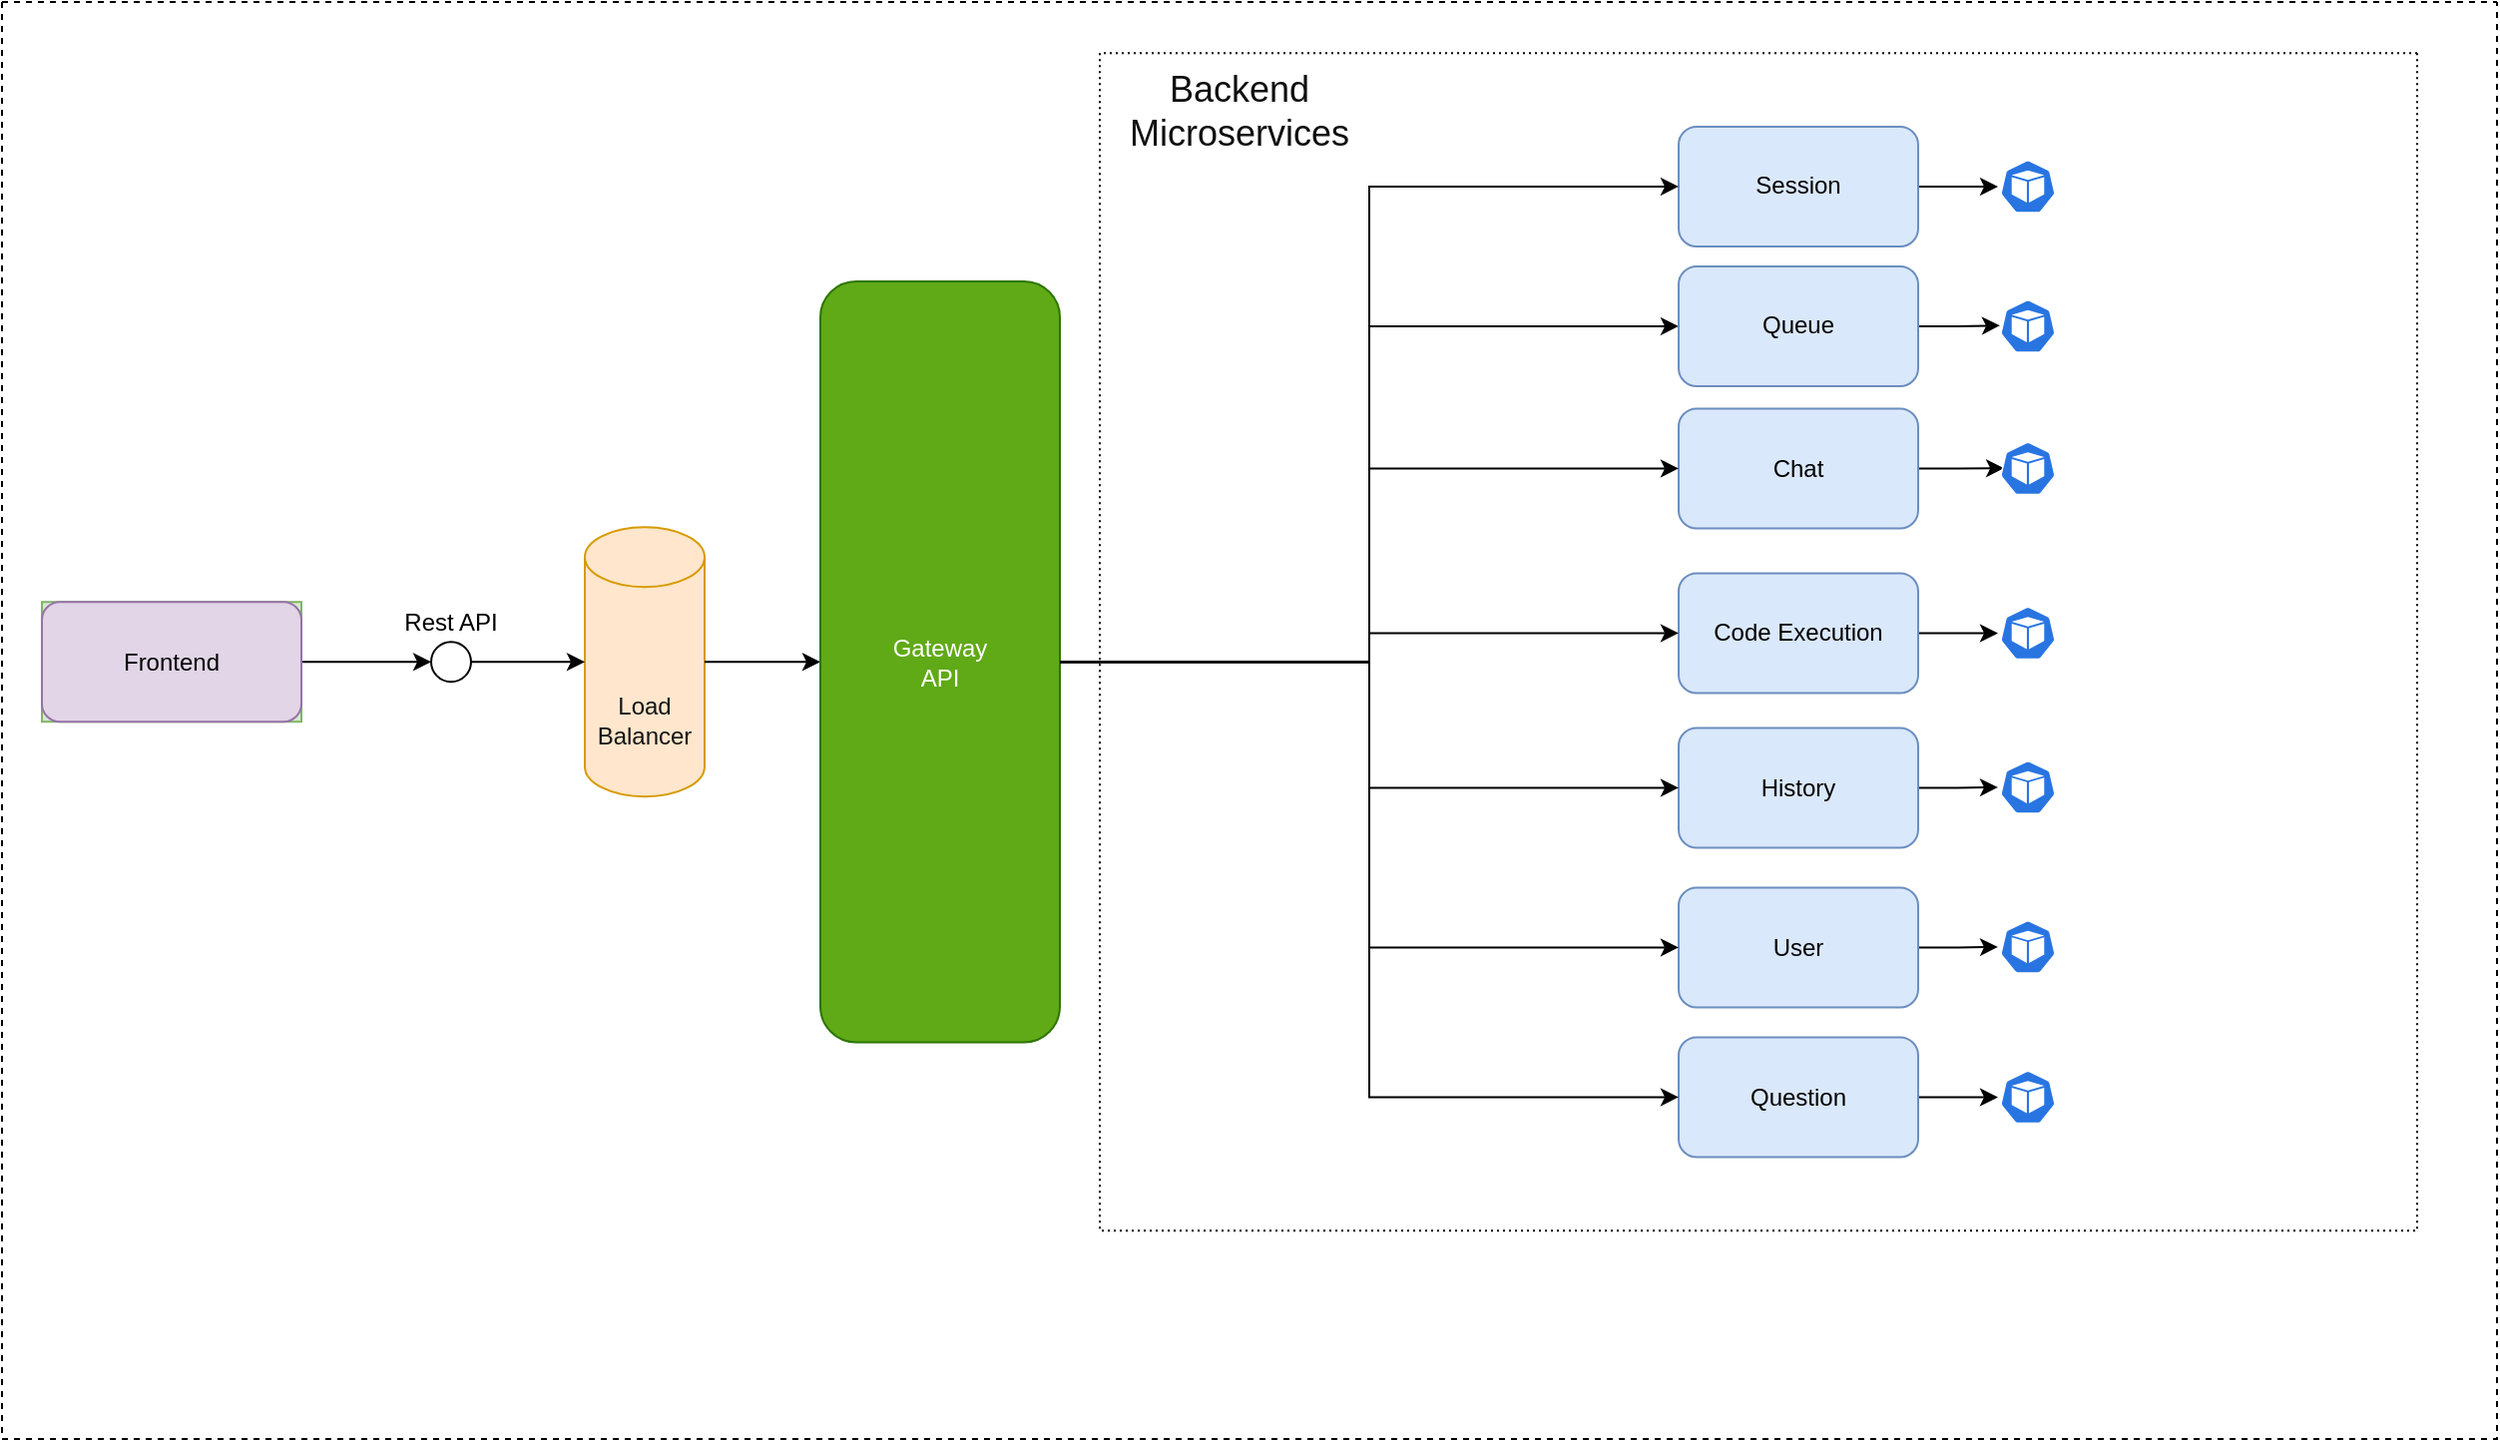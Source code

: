 <mxfile version="21.6.8" type="device">
  <diagram id="C5RBs43oDa-KdzZeNtuy" name="Page-1">
    <mxGraphModel dx="2307" dy="2035" grid="1" gridSize="10" guides="1" tooltips="1" connect="1" arrows="1" fold="1" page="1" pageScale="1" pageWidth="827" pageHeight="1169" math="0" shadow="0">
      <root>
        <mxCell id="WIyWlLk6GJQsqaUBKTNV-0" />
        <mxCell id="WIyWlLk6GJQsqaUBKTNV-1" parent="WIyWlLk6GJQsqaUBKTNV-0" />
        <mxCell id="QLMu3U4UnFs5ReBlrLUt-1" value="" style="swimlane;startSize=0;dashed=1;" vertex="1" parent="WIyWlLk6GJQsqaUBKTNV-1">
          <mxGeometry x="-810" y="-60" width="1250" height="720" as="geometry" />
        </mxCell>
        <mxCell id="QLMu3U4UnFs5ReBlrLUt-68" style="edgeStyle=orthogonalEdgeStyle;rounded=0;orthogonalLoop=1;jettySize=auto;html=1;entryX=0.102;entryY=0.494;entryDx=0;entryDy=0;entryPerimeter=0;fontFamily=Helvetica;fontSize=12;fontColor=#ffffff;" edge="1" parent="QLMu3U4UnFs5ReBlrLUt-1" source="QLMu3U4UnFs5ReBlrLUt-2" target="QLMu3U4UnFs5ReBlrLUt-58">
          <mxGeometry relative="1" as="geometry" />
        </mxCell>
        <mxCell id="QLMu3U4UnFs5ReBlrLUt-2" value="Chat" style="rounded=1;whiteSpace=wrap;html=1;fillColor=#dae8fc;strokeColor=#6c8ebf;" vertex="1" parent="QLMu3U4UnFs5ReBlrLUt-1">
          <mxGeometry x="840" y="203.74" width="120" height="60" as="geometry" />
        </mxCell>
        <mxCell id="QLMu3U4UnFs5ReBlrLUt-70" value="" style="edgeStyle=orthogonalEdgeStyle;rounded=0;orthogonalLoop=1;jettySize=auto;html=1;fontFamily=Helvetica;fontSize=12;fontColor=#ffffff;" edge="1" parent="QLMu3U4UnFs5ReBlrLUt-1" source="QLMu3U4UnFs5ReBlrLUt-3" target="QLMu3U4UnFs5ReBlrLUt-59">
          <mxGeometry relative="1" as="geometry" />
        </mxCell>
        <mxCell id="QLMu3U4UnFs5ReBlrLUt-3" value="Code Execution" style="rounded=1;whiteSpace=wrap;html=1;fillColor=#dae8fc;strokeColor=#6c8ebf;" vertex="1" parent="QLMu3U4UnFs5ReBlrLUt-1">
          <mxGeometry x="840" y="286.24" width="120" height="60" as="geometry" />
        </mxCell>
        <mxCell id="QLMu3U4UnFs5ReBlrLUt-71" value="" style="edgeStyle=orthogonalEdgeStyle;rounded=0;orthogonalLoop=1;jettySize=auto;html=1;fontFamily=Helvetica;fontSize=12;fontColor=#ffffff;" edge="1" parent="QLMu3U4UnFs5ReBlrLUt-1" source="QLMu3U4UnFs5ReBlrLUt-4" target="QLMu3U4UnFs5ReBlrLUt-60">
          <mxGeometry relative="1" as="geometry" />
        </mxCell>
        <mxCell id="QLMu3U4UnFs5ReBlrLUt-4" value="History" style="rounded=1;whiteSpace=wrap;html=1;fillColor=#dae8fc;strokeColor=#6c8ebf;" vertex="1" parent="QLMu3U4UnFs5ReBlrLUt-1">
          <mxGeometry x="840" y="363.74" width="120" height="60" as="geometry" />
        </mxCell>
        <mxCell id="QLMu3U4UnFs5ReBlrLUt-72" value="" style="edgeStyle=orthogonalEdgeStyle;rounded=0;orthogonalLoop=1;jettySize=auto;html=1;fontFamily=Helvetica;fontSize=12;fontColor=#ffffff;" edge="1" parent="QLMu3U4UnFs5ReBlrLUt-1" source="QLMu3U4UnFs5ReBlrLUt-8" target="QLMu3U4UnFs5ReBlrLUt-61">
          <mxGeometry relative="1" as="geometry" />
        </mxCell>
        <mxCell id="QLMu3U4UnFs5ReBlrLUt-8" value="User" style="rounded=1;whiteSpace=wrap;html=1;fillColor=#dae8fc;strokeColor=#6c8ebf;" vertex="1" parent="QLMu3U4UnFs5ReBlrLUt-1">
          <mxGeometry x="840" y="443.74" width="120" height="60" as="geometry" />
        </mxCell>
        <mxCell id="QLMu3U4UnFs5ReBlrLUt-55" style="edgeStyle=orthogonalEdgeStyle;rounded=0;orthogonalLoop=1;jettySize=auto;html=1;fontFamily=Helvetica;fontSize=12;fontColor=#ffffff;" edge="1" parent="QLMu3U4UnFs5ReBlrLUt-1" source="QLMu3U4UnFs5ReBlrLUt-7" target="QLMu3U4UnFs5ReBlrLUt-54">
          <mxGeometry relative="1" as="geometry" />
        </mxCell>
        <mxCell id="QLMu3U4UnFs5ReBlrLUt-7" value="Session" style="rounded=1;whiteSpace=wrap;html=1;fillColor=#dae8fc;strokeColor=#6c8ebf;" vertex="1" parent="QLMu3U4UnFs5ReBlrLUt-1">
          <mxGeometry x="840" y="62.49" width="120" height="60" as="geometry" />
        </mxCell>
        <mxCell id="QLMu3U4UnFs5ReBlrLUt-73" value="" style="edgeStyle=orthogonalEdgeStyle;rounded=0;orthogonalLoop=1;jettySize=auto;html=1;fontFamily=Helvetica;fontSize=12;fontColor=#ffffff;" edge="1" parent="QLMu3U4UnFs5ReBlrLUt-1" source="QLMu3U4UnFs5ReBlrLUt-5" target="QLMu3U4UnFs5ReBlrLUt-62">
          <mxGeometry relative="1" as="geometry" />
        </mxCell>
        <mxCell id="QLMu3U4UnFs5ReBlrLUt-5" value="Question" style="rounded=1;whiteSpace=wrap;html=1;fillColor=#dae8fc;strokeColor=#6c8ebf;" vertex="1" parent="QLMu3U4UnFs5ReBlrLUt-1">
          <mxGeometry x="840" y="518.74" width="120" height="60" as="geometry" />
        </mxCell>
        <mxCell id="QLMu3U4UnFs5ReBlrLUt-14" value="" style="endArrow=classic;html=1;rounded=0;exitX=1;exitY=0.5;exitDx=0;exitDy=0;entryX=0;entryY=0.5;entryDx=0;entryDy=0;" edge="1" parent="QLMu3U4UnFs5ReBlrLUt-1" target="QLMu3U4UnFs5ReBlrLUt-15">
          <mxGeometry width="50" height="50" relative="1" as="geometry">
            <mxPoint x="140" y="330.62" as="sourcePoint" />
            <mxPoint x="190" y="330.62" as="targetPoint" />
          </mxGeometry>
        </mxCell>
        <mxCell id="QLMu3U4UnFs5ReBlrLUt-20" value="" style="group" vertex="1" connectable="0" parent="QLMu3U4UnFs5ReBlrLUt-1">
          <mxGeometry x="200" y="300.62" width="50" height="40" as="geometry" />
        </mxCell>
        <mxCell id="QLMu3U4UnFs5ReBlrLUt-15" value="" style="ellipse;whiteSpace=wrap;html=1;aspect=fixed;" vertex="1" parent="QLMu3U4UnFs5ReBlrLUt-20">
          <mxGeometry x="15" y="20" width="20" height="20" as="geometry" />
        </mxCell>
        <mxCell id="QLMu3U4UnFs5ReBlrLUt-16" value="Rest API" style="text;strokeColor=none;align=center;fillColor=none;html=1;verticalAlign=middle;whiteSpace=wrap;rounded=0;" vertex="1" parent="QLMu3U4UnFs5ReBlrLUt-20">
          <mxGeometry width="50" height="20" as="geometry" />
        </mxCell>
        <mxCell id="QLMu3U4UnFs5ReBlrLUt-28" value="" style="shape=cylinder3;whiteSpace=wrap;html=1;boundedLbl=1;backgroundOutline=1;size=15;rounded=1;fontFamily=Helvetica;fontSize=12;fillColor=#ffe6cc;strokeColor=#d79b00;" vertex="1" parent="QLMu3U4UnFs5ReBlrLUt-1">
          <mxGeometry x="292" y="263.12" width="60" height="135" as="geometry" />
        </mxCell>
        <mxCell id="QLMu3U4UnFs5ReBlrLUt-29" value="" style="shape=image;imageAspect=0;aspect=fixed;verticalLabelPosition=bottom;verticalAlign=top;rounded=1;strokeColor=#2D7600;fontFamily=Helvetica;fontSize=12;fontColor=#ffffff;fillColor=#60a917;html=1;image=https://cdn-icons-png.flaticon.com/512/5880/5880629.png;" vertex="1" parent="QLMu3U4UnFs5ReBlrLUt-1">
          <mxGeometry x="304" y="302.62" width="36" height="36" as="geometry" />
        </mxCell>
        <mxCell id="QLMu3U4UnFs5ReBlrLUt-35" value="Load Balancer" style="text;strokeColor=none;align=center;fillColor=none;html=1;verticalAlign=middle;whiteSpace=wrap;rounded=0;fontSize=12;fontFamily=Helvetica;fontColor=#141414;" vertex="1" parent="QLMu3U4UnFs5ReBlrLUt-1">
          <mxGeometry x="287" y="345" width="70" height="30" as="geometry" />
        </mxCell>
        <mxCell id="QLMu3U4UnFs5ReBlrLUt-37" value="" style="endArrow=classic;html=1;rounded=0;fontFamily=Helvetica;fontSize=12;fontColor=#ffffff;exitX=1;exitY=0.5;exitDx=0;exitDy=0;entryX=0;entryY=0.5;entryDx=0;entryDy=0;entryPerimeter=0;" edge="1" parent="QLMu3U4UnFs5ReBlrLUt-1" source="QLMu3U4UnFs5ReBlrLUt-15" target="QLMu3U4UnFs5ReBlrLUt-28">
          <mxGeometry width="50" height="50" relative="1" as="geometry">
            <mxPoint x="400" y="355.62" as="sourcePoint" />
            <mxPoint x="450" y="305.62" as="targetPoint" />
          </mxGeometry>
        </mxCell>
        <mxCell id="QLMu3U4UnFs5ReBlrLUt-18" value="" style="group;fillColor=#d5e8d4;strokeColor=#82b366;" vertex="1" connectable="0" parent="QLMu3U4UnFs5ReBlrLUt-1">
          <mxGeometry x="20" y="300.62" width="130" height="60" as="geometry" />
        </mxCell>
        <mxCell id="QLMu3U4UnFs5ReBlrLUt-17" value="Frontend" style="rounded=1;whiteSpace=wrap;html=1;fillColor=#e1d5e7;strokeColor=#9673a6;" vertex="1" parent="QLMu3U4UnFs5ReBlrLUt-18">
          <mxGeometry width="130" height="60" as="geometry" />
        </mxCell>
        <mxCell id="QLMu3U4UnFs5ReBlrLUt-10" value="" style="shape=image;imageAspect=0;aspect=fixed;verticalLabelPosition=bottom;verticalAlign=top;image=https://styles.redditmedia.com/t5_2su6s/styles/communityIcon_4g1uo0kd87c61.png;" vertex="1" parent="QLMu3U4UnFs5ReBlrLUt-18">
          <mxGeometry x="4" y="14.5" width="31" height="31" as="geometry" />
        </mxCell>
        <mxCell id="QLMu3U4UnFs5ReBlrLUt-38" value="" style="endArrow=classic;html=1;rounded=0;fontFamily=Helvetica;fontSize=12;fontColor=#ffffff;exitX=1;exitY=0.5;exitDx=0;exitDy=0;exitPerimeter=0;entryX=0;entryY=0.5;entryDx=0;entryDy=0;" edge="1" parent="QLMu3U4UnFs5ReBlrLUt-1" source="QLMu3U4UnFs5ReBlrLUt-28" target="QLMu3U4UnFs5ReBlrLUt-23">
          <mxGeometry width="50" height="50" relative="1" as="geometry">
            <mxPoint x="460" y="365.62" as="sourcePoint" />
            <mxPoint x="510" y="315.62" as="targetPoint" />
          </mxGeometry>
        </mxCell>
        <mxCell id="QLMu3U4UnFs5ReBlrLUt-27" value="" style="group" vertex="1" connectable="0" parent="QLMu3U4UnFs5ReBlrLUt-1">
          <mxGeometry x="410" y="140" width="120" height="381.25" as="geometry" />
        </mxCell>
        <mxCell id="QLMu3U4UnFs5ReBlrLUt-23" value="Gateway&lt;br&gt;API" style="rounded=1;whiteSpace=wrap;html=1;fillColor=#60a917;strokeColor=#2D7600;fontColor=#ffffff;" vertex="1" parent="QLMu3U4UnFs5ReBlrLUt-27">
          <mxGeometry width="120" height="381.25" as="geometry" />
        </mxCell>
        <mxCell id="QLMu3U4UnFs5ReBlrLUt-25" value="" style="shape=image;imageAspect=0;aspect=fixed;verticalLabelPosition=bottom;verticalAlign=top;image=https://techannotation.files.wordpress.com/2019/12/nginx-logo.png;" vertex="1" parent="QLMu3U4UnFs5ReBlrLUt-27">
          <mxGeometry x="40" y="131.25" width="40" height="40" as="geometry" />
        </mxCell>
        <mxCell id="QLMu3U4UnFs5ReBlrLUt-44" style="edgeStyle=orthogonalEdgeStyle;rounded=0;orthogonalLoop=1;jettySize=auto;html=1;entryX=0;entryY=0.5;entryDx=0;entryDy=0;fontFamily=Helvetica;fontSize=12;fontColor=#ffffff;" edge="1" parent="QLMu3U4UnFs5ReBlrLUt-1" source="QLMu3U4UnFs5ReBlrLUt-23" target="QLMu3U4UnFs5ReBlrLUt-7">
          <mxGeometry relative="1" as="geometry" />
        </mxCell>
        <mxCell id="QLMu3U4UnFs5ReBlrLUt-45" style="edgeStyle=orthogonalEdgeStyle;rounded=0;orthogonalLoop=1;jettySize=auto;html=1;entryX=0;entryY=0.5;entryDx=0;entryDy=0;fontFamily=Helvetica;fontSize=12;fontColor=#ffffff;" edge="1" parent="QLMu3U4UnFs5ReBlrLUt-1" source="QLMu3U4UnFs5ReBlrLUt-23" target="QLMu3U4UnFs5ReBlrLUt-6">
          <mxGeometry relative="1" as="geometry" />
        </mxCell>
        <mxCell id="QLMu3U4UnFs5ReBlrLUt-46" style="edgeStyle=orthogonalEdgeStyle;rounded=0;orthogonalLoop=1;jettySize=auto;html=1;entryX=0;entryY=0.5;entryDx=0;entryDy=0;fontFamily=Helvetica;fontSize=12;fontColor=#ffffff;" edge="1" parent="QLMu3U4UnFs5ReBlrLUt-1" source="QLMu3U4UnFs5ReBlrLUt-23" target="QLMu3U4UnFs5ReBlrLUt-2">
          <mxGeometry relative="1" as="geometry" />
        </mxCell>
        <mxCell id="QLMu3U4UnFs5ReBlrLUt-48" style="edgeStyle=orthogonalEdgeStyle;rounded=0;orthogonalLoop=1;jettySize=auto;html=1;fontFamily=Helvetica;fontSize=12;fontColor=#ffffff;" edge="1" parent="QLMu3U4UnFs5ReBlrLUt-1" source="QLMu3U4UnFs5ReBlrLUt-23" target="QLMu3U4UnFs5ReBlrLUt-3">
          <mxGeometry relative="1" as="geometry" />
        </mxCell>
        <mxCell id="QLMu3U4UnFs5ReBlrLUt-49" style="edgeStyle=orthogonalEdgeStyle;rounded=0;orthogonalLoop=1;jettySize=auto;html=1;fontFamily=Helvetica;fontSize=12;fontColor=#ffffff;" edge="1" parent="QLMu3U4UnFs5ReBlrLUt-1" source="QLMu3U4UnFs5ReBlrLUt-23" target="QLMu3U4UnFs5ReBlrLUt-4">
          <mxGeometry relative="1" as="geometry" />
        </mxCell>
        <mxCell id="QLMu3U4UnFs5ReBlrLUt-50" style="edgeStyle=orthogonalEdgeStyle;rounded=0;orthogonalLoop=1;jettySize=auto;html=1;entryX=0;entryY=0.5;entryDx=0;entryDy=0;fontFamily=Helvetica;fontSize=12;fontColor=#ffffff;" edge="1" parent="QLMu3U4UnFs5ReBlrLUt-1" source="QLMu3U4UnFs5ReBlrLUt-23" target="QLMu3U4UnFs5ReBlrLUt-8">
          <mxGeometry relative="1" as="geometry" />
        </mxCell>
        <mxCell id="QLMu3U4UnFs5ReBlrLUt-51" style="edgeStyle=orthogonalEdgeStyle;rounded=0;orthogonalLoop=1;jettySize=auto;html=1;fontFamily=Helvetica;fontSize=12;fontColor=#ffffff;" edge="1" parent="QLMu3U4UnFs5ReBlrLUt-1" source="QLMu3U4UnFs5ReBlrLUt-23" target="QLMu3U4UnFs5ReBlrLUt-5">
          <mxGeometry relative="1" as="geometry" />
        </mxCell>
        <mxCell id="QLMu3U4UnFs5ReBlrLUt-52" value="" style="swimlane;startSize=0;rounded=1;fontFamily=Helvetica;fontSize=12;html=1;strokeColor=default;dashed=1;dashPattern=1 2;" vertex="1" parent="QLMu3U4UnFs5ReBlrLUt-1">
          <mxGeometry x="550" y="25.62" width="660" height="590" as="geometry" />
        </mxCell>
        <mxCell id="QLMu3U4UnFs5ReBlrLUt-53" value="" style="shape=image;imageAspect=0;aspect=fixed;verticalLabelPosition=bottom;verticalAlign=top;rounded=1;strokeColor=#2D7600;fontFamily=Helvetica;fontSize=12;fontColor=#ffffff;fillColor=#60a917;html=1;image=https://miro.medium.com/v2/resize:fit:600/1*Xyrmr3lIfdwwH638Iv0LzQ.png;" vertex="1" parent="QLMu3U4UnFs5ReBlrLUt-52">
          <mxGeometry x="550" y="4.38" width="100" height="50" as="geometry" />
        </mxCell>
        <mxCell id="QLMu3U4UnFs5ReBlrLUt-54" value="" style="sketch=0;html=1;dashed=0;whitespace=wrap;fillColor=#2875E2;strokeColor=#ffffff;points=[[0.005,0.63,0],[0.1,0.2,0],[0.9,0.2,0],[0.5,0,0],[0.995,0.63,0],[0.72,0.99,0],[0.5,1,0],[0.28,0.99,0]];verticalLabelPosition=bottom;align=center;verticalAlign=top;shape=mxgraph.kubernetes.icon;prIcon=pod;rounded=1;fontFamily=Helvetica;fontSize=12;fontColor=#ffffff;" vertex="1" parent="QLMu3U4UnFs5ReBlrLUt-52">
          <mxGeometry x="450" y="53.44" width="30" height="26.87" as="geometry" />
        </mxCell>
        <mxCell id="QLMu3U4UnFs5ReBlrLUt-57" value="" style="sketch=0;html=1;dashed=0;whitespace=wrap;fillColor=#2875E2;strokeColor=#ffffff;points=[[0.005,0.63,0],[0.1,0.2,0],[0.9,0.2,0],[0.5,0,0],[0.995,0.63,0],[0.72,0.99,0],[0.5,1,0],[0.28,0.99,0]];verticalLabelPosition=bottom;align=center;verticalAlign=top;shape=mxgraph.kubernetes.icon;prIcon=pod;rounded=1;fontFamily=Helvetica;fontSize=12;fontColor=#ffffff;" vertex="1" parent="QLMu3U4UnFs5ReBlrLUt-52">
          <mxGeometry x="450" y="123.44" width="30" height="26.87" as="geometry" />
        </mxCell>
        <mxCell id="QLMu3U4UnFs5ReBlrLUt-58" value="" style="sketch=0;html=1;dashed=0;whitespace=wrap;fillColor=#2875E2;strokeColor=#ffffff;points=[[0.005,0.63,0],[0.1,0.2,0],[0.9,0.2,0],[0.5,0,0],[0.995,0.63,0],[0.72,0.99,0],[0.5,1,0],[0.28,0.99,0]];verticalLabelPosition=bottom;align=center;verticalAlign=top;shape=mxgraph.kubernetes.icon;prIcon=pod;rounded=1;fontFamily=Helvetica;fontSize=12;fontColor=#ffffff;" vertex="1" parent="QLMu3U4UnFs5ReBlrLUt-52">
          <mxGeometry x="450" y="194.69" width="30" height="26.87" as="geometry" />
        </mxCell>
        <mxCell id="QLMu3U4UnFs5ReBlrLUt-59" value="" style="sketch=0;html=1;dashed=0;whitespace=wrap;fillColor=#2875E2;strokeColor=#ffffff;points=[[0.005,0.63,0],[0.1,0.2,0],[0.9,0.2,0],[0.5,0,0],[0.995,0.63,0],[0.72,0.99,0],[0.5,1,0],[0.28,0.99,0]];verticalLabelPosition=bottom;align=center;verticalAlign=top;shape=mxgraph.kubernetes.icon;prIcon=pod;rounded=1;fontFamily=Helvetica;fontSize=12;fontColor=#ffffff;" vertex="1" parent="QLMu3U4UnFs5ReBlrLUt-52">
          <mxGeometry x="450" y="277.19" width="30" height="26.87" as="geometry" />
        </mxCell>
        <mxCell id="QLMu3U4UnFs5ReBlrLUt-60" value="" style="sketch=0;html=1;dashed=0;whitespace=wrap;fillColor=#2875E2;strokeColor=#ffffff;points=[[0.005,0.63,0],[0.1,0.2,0],[0.9,0.2,0],[0.5,0,0],[0.995,0.63,0],[0.72,0.99,0],[0.5,1,0],[0.28,0.99,0]];verticalLabelPosition=bottom;align=center;verticalAlign=top;shape=mxgraph.kubernetes.icon;prIcon=pod;rounded=1;fontFamily=Helvetica;fontSize=12;fontColor=#ffffff;" vertex="1" parent="QLMu3U4UnFs5ReBlrLUt-52">
          <mxGeometry x="450" y="354.38" width="30" height="26.87" as="geometry" />
        </mxCell>
        <mxCell id="QLMu3U4UnFs5ReBlrLUt-61" value="" style="sketch=0;html=1;dashed=0;whitespace=wrap;fillColor=#2875E2;strokeColor=#ffffff;points=[[0.005,0.63,0],[0.1,0.2,0],[0.9,0.2,0],[0.5,0,0],[0.995,0.63,0],[0.72,0.99,0],[0.5,1,0],[0.28,0.99,0]];verticalLabelPosition=bottom;align=center;verticalAlign=top;shape=mxgraph.kubernetes.icon;prIcon=pod;rounded=1;fontFamily=Helvetica;fontSize=12;fontColor=#ffffff;" vertex="1" parent="QLMu3U4UnFs5ReBlrLUt-52">
          <mxGeometry x="450" y="434.38" width="30" height="26.87" as="geometry" />
        </mxCell>
        <mxCell id="QLMu3U4UnFs5ReBlrLUt-62" value="" style="sketch=0;html=1;dashed=0;whitespace=wrap;fillColor=#2875E2;strokeColor=#ffffff;points=[[0.005,0.63,0],[0.1,0.2,0],[0.9,0.2,0],[0.5,0,0],[0.995,0.63,0],[0.72,0.99,0],[0.5,1,0],[0.28,0.99,0]];verticalLabelPosition=bottom;align=center;verticalAlign=top;shape=mxgraph.kubernetes.icon;prIcon=pod;rounded=1;fontFamily=Helvetica;fontSize=12;fontColor=#ffffff;" vertex="1" parent="QLMu3U4UnFs5ReBlrLUt-52">
          <mxGeometry x="450" y="509.69" width="30" height="26.87" as="geometry" />
        </mxCell>
        <mxCell id="QLMu3U4UnFs5ReBlrLUt-64" style="edgeStyle=orthogonalEdgeStyle;rounded=0;orthogonalLoop=1;jettySize=auto;html=1;entryX=0.033;entryY=0.485;entryDx=0;entryDy=0;entryPerimeter=0;fontFamily=Helvetica;fontSize=12;fontColor=#ffffff;" edge="1" parent="QLMu3U4UnFs5ReBlrLUt-52" source="QLMu3U4UnFs5ReBlrLUt-6" target="QLMu3U4UnFs5ReBlrLUt-57">
          <mxGeometry relative="1" as="geometry" />
        </mxCell>
        <mxCell id="QLMu3U4UnFs5ReBlrLUt-6" value="Queue" style="rounded=1;whiteSpace=wrap;html=1;fillColor=#dae8fc;strokeColor=#6c8ebf;" vertex="1" parent="QLMu3U4UnFs5ReBlrLUt-52">
          <mxGeometry x="290" y="106.87" width="120" height="60" as="geometry" />
        </mxCell>
        <mxCell id="QLMu3U4UnFs5ReBlrLUt-74" value="&lt;font color=&quot;#0f0f0f&quot; style=&quot;font-size: 18px;&quot;&gt;Backend Microservices&lt;/font&gt;" style="text;strokeColor=none;align=center;fillColor=none;html=1;verticalAlign=middle;whiteSpace=wrap;rounded=0;fontSize=18;fontFamily=Helvetica;fontColor=#ffffff;" vertex="1" parent="QLMu3U4UnFs5ReBlrLUt-52">
          <mxGeometry x="40" y="14.38" width="60" height="30" as="geometry" />
        </mxCell>
      </root>
    </mxGraphModel>
  </diagram>
</mxfile>
